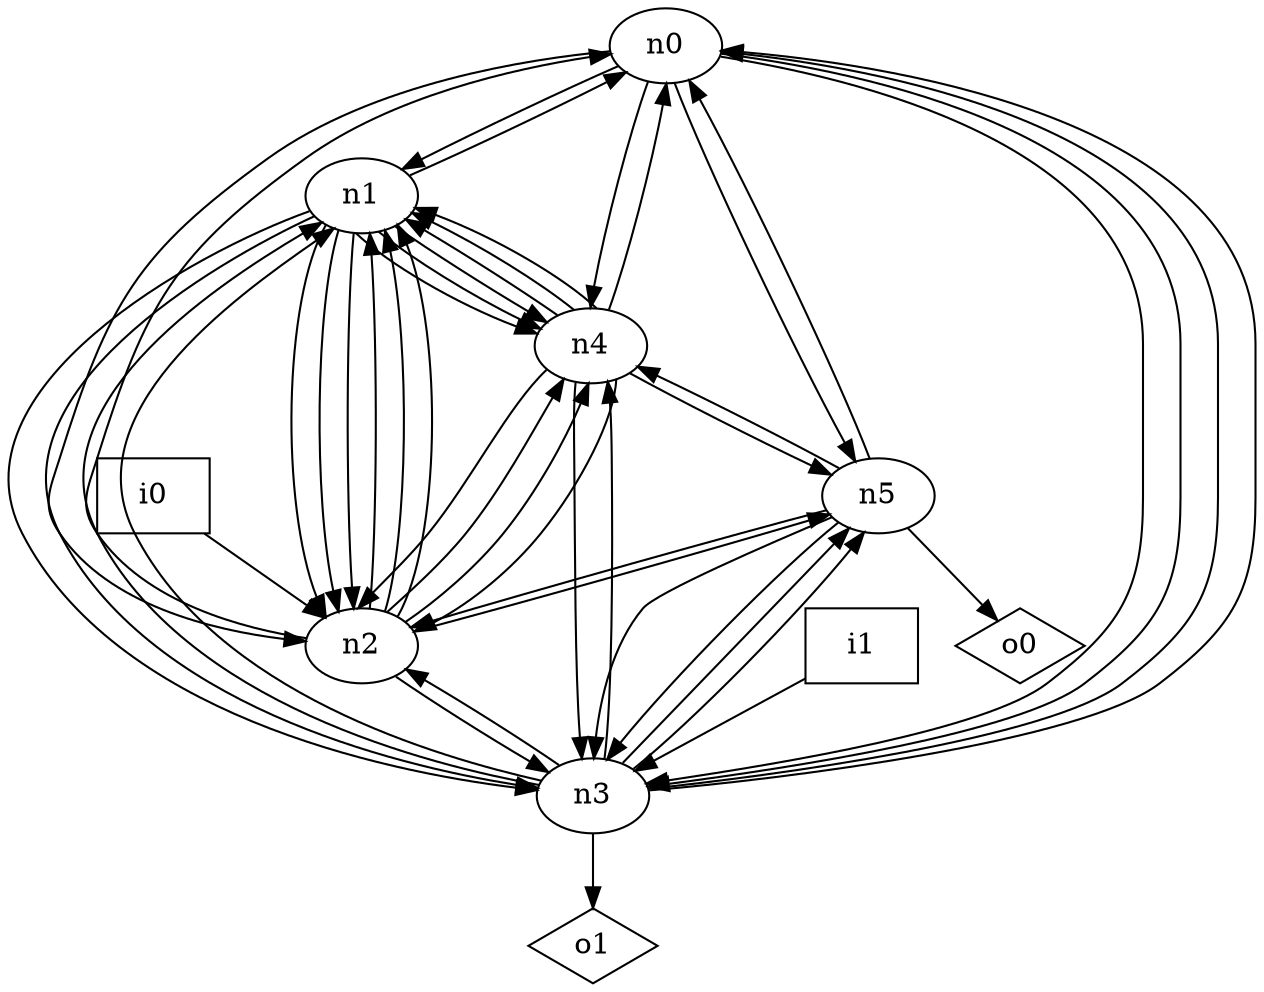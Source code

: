 digraph G {
n0 [label="n0"];
n1 [label="n1"];
n2 [label="n2"];
n3 [label="n3"];
n4 [label="n4"];
n5 [label="n5"];
n6 [label="i0",shape="box"];
n7 [label="i1",shape="box"];
n8 [label="o0",shape="diamond"];
n9 [label="o1",shape="diamond"];
n0 -> n1
n0 -> n2
n0 -> n3
n0 -> n3
n0 -> n4
n0 -> n5
n1 -> n0
n1 -> n2
n1 -> n2
n1 -> n2
n1 -> n3
n1 -> n3
n1 -> n4
n1 -> n4
n1 -> n4
n2 -> n0
n2 -> n1
n2 -> n1
n2 -> n1
n2 -> n3
n2 -> n4
n2 -> n4
n2 -> n5
n3 -> n0
n3 -> n0
n3 -> n1
n3 -> n1
n3 -> n2
n3 -> n4
n3 -> n5
n3 -> n5
n3 -> n9
n4 -> n0
n4 -> n1
n4 -> n1
n4 -> n1
n4 -> n2
n4 -> n2
n4 -> n3
n4 -> n5
n5 -> n0
n5 -> n2
n5 -> n3
n5 -> n3
n5 -> n4
n5 -> n8
n6 -> n2
n7 -> n3
}